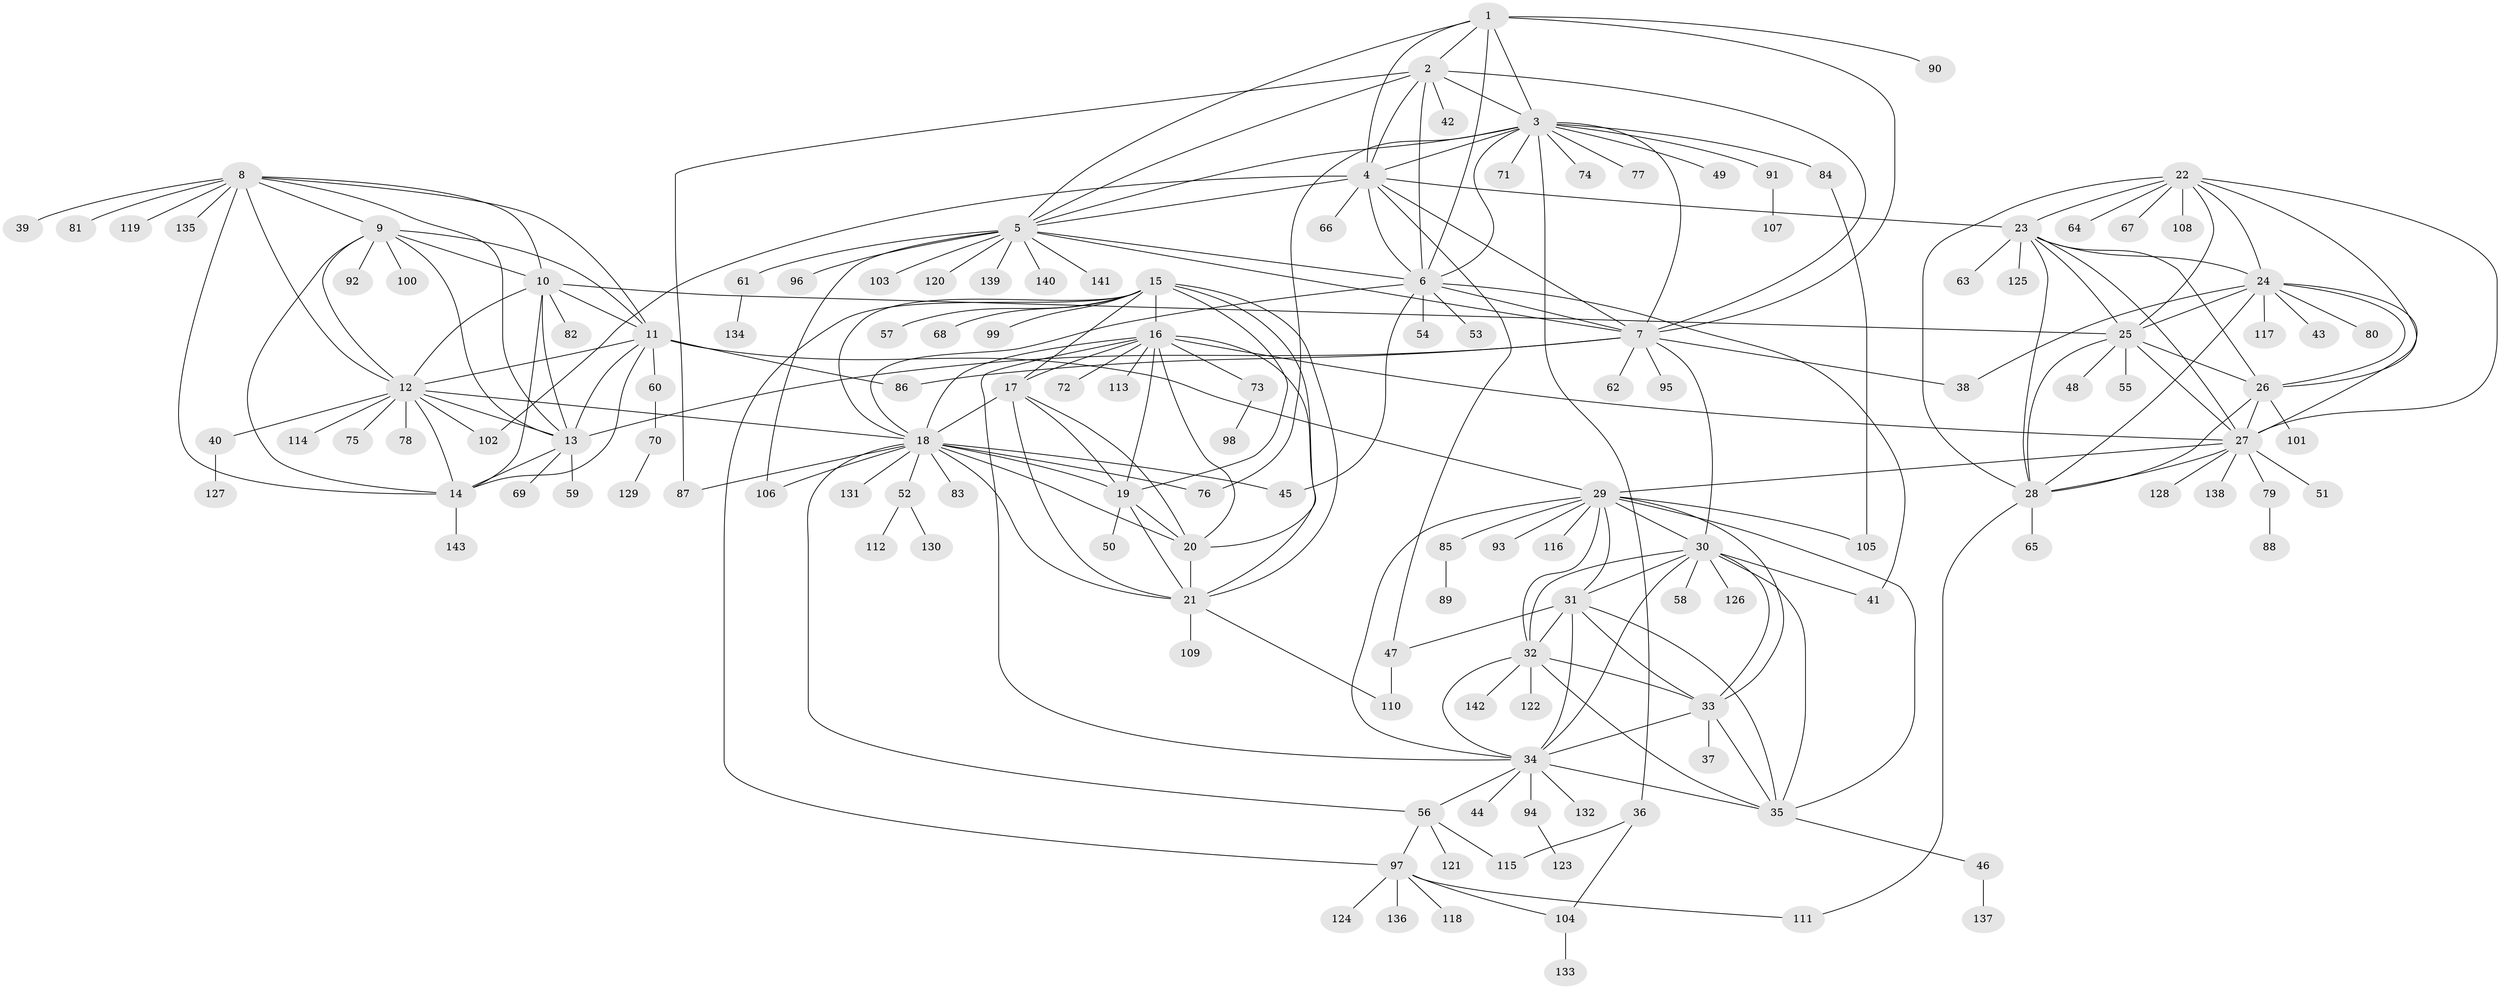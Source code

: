 // Generated by graph-tools (version 1.1) at 2025/02/03/09/25 03:02:46]
// undirected, 143 vertices, 239 edges
graph export_dot {
graph [start="1"]
  node [color=gray90,style=filled];
  1;
  2;
  3;
  4;
  5;
  6;
  7;
  8;
  9;
  10;
  11;
  12;
  13;
  14;
  15;
  16;
  17;
  18;
  19;
  20;
  21;
  22;
  23;
  24;
  25;
  26;
  27;
  28;
  29;
  30;
  31;
  32;
  33;
  34;
  35;
  36;
  37;
  38;
  39;
  40;
  41;
  42;
  43;
  44;
  45;
  46;
  47;
  48;
  49;
  50;
  51;
  52;
  53;
  54;
  55;
  56;
  57;
  58;
  59;
  60;
  61;
  62;
  63;
  64;
  65;
  66;
  67;
  68;
  69;
  70;
  71;
  72;
  73;
  74;
  75;
  76;
  77;
  78;
  79;
  80;
  81;
  82;
  83;
  84;
  85;
  86;
  87;
  88;
  89;
  90;
  91;
  92;
  93;
  94;
  95;
  96;
  97;
  98;
  99;
  100;
  101;
  102;
  103;
  104;
  105;
  106;
  107;
  108;
  109;
  110;
  111;
  112;
  113;
  114;
  115;
  116;
  117;
  118;
  119;
  120;
  121;
  122;
  123;
  124;
  125;
  126;
  127;
  128;
  129;
  130;
  131;
  132;
  133;
  134;
  135;
  136;
  137;
  138;
  139;
  140;
  141;
  142;
  143;
  1 -- 2;
  1 -- 3;
  1 -- 4;
  1 -- 5;
  1 -- 6;
  1 -- 7;
  1 -- 90;
  2 -- 3;
  2 -- 4;
  2 -- 5;
  2 -- 6;
  2 -- 7;
  2 -- 42;
  2 -- 87;
  3 -- 4;
  3 -- 5;
  3 -- 6;
  3 -- 7;
  3 -- 36;
  3 -- 49;
  3 -- 71;
  3 -- 74;
  3 -- 76;
  3 -- 77;
  3 -- 84;
  3 -- 91;
  4 -- 5;
  4 -- 6;
  4 -- 7;
  4 -- 23;
  4 -- 47;
  4 -- 66;
  4 -- 102;
  5 -- 6;
  5 -- 7;
  5 -- 61;
  5 -- 96;
  5 -- 103;
  5 -- 106;
  5 -- 120;
  5 -- 139;
  5 -- 140;
  5 -- 141;
  6 -- 7;
  6 -- 18;
  6 -- 41;
  6 -- 45;
  6 -- 53;
  6 -- 54;
  7 -- 13;
  7 -- 30;
  7 -- 38;
  7 -- 62;
  7 -- 86;
  7 -- 95;
  8 -- 9;
  8 -- 10;
  8 -- 11;
  8 -- 12;
  8 -- 13;
  8 -- 14;
  8 -- 39;
  8 -- 81;
  8 -- 119;
  8 -- 135;
  9 -- 10;
  9 -- 11;
  9 -- 12;
  9 -- 13;
  9 -- 14;
  9 -- 92;
  9 -- 100;
  10 -- 11;
  10 -- 12;
  10 -- 13;
  10 -- 14;
  10 -- 25;
  10 -- 82;
  11 -- 12;
  11 -- 13;
  11 -- 14;
  11 -- 29;
  11 -- 60;
  11 -- 86;
  12 -- 13;
  12 -- 14;
  12 -- 18;
  12 -- 40;
  12 -- 75;
  12 -- 78;
  12 -- 102;
  12 -- 114;
  13 -- 14;
  13 -- 59;
  13 -- 69;
  14 -- 143;
  15 -- 16;
  15 -- 17;
  15 -- 18;
  15 -- 19;
  15 -- 20;
  15 -- 21;
  15 -- 57;
  15 -- 68;
  15 -- 97;
  15 -- 99;
  16 -- 17;
  16 -- 18;
  16 -- 19;
  16 -- 20;
  16 -- 21;
  16 -- 27;
  16 -- 34;
  16 -- 72;
  16 -- 73;
  16 -- 113;
  17 -- 18;
  17 -- 19;
  17 -- 20;
  17 -- 21;
  18 -- 19;
  18 -- 20;
  18 -- 21;
  18 -- 45;
  18 -- 52;
  18 -- 56;
  18 -- 76;
  18 -- 83;
  18 -- 87;
  18 -- 106;
  18 -- 131;
  19 -- 20;
  19 -- 21;
  19 -- 50;
  20 -- 21;
  21 -- 109;
  21 -- 110;
  22 -- 23;
  22 -- 24;
  22 -- 25;
  22 -- 26;
  22 -- 27;
  22 -- 28;
  22 -- 64;
  22 -- 67;
  22 -- 108;
  23 -- 24;
  23 -- 25;
  23 -- 26;
  23 -- 27;
  23 -- 28;
  23 -- 63;
  23 -- 125;
  24 -- 25;
  24 -- 26;
  24 -- 27;
  24 -- 28;
  24 -- 38;
  24 -- 43;
  24 -- 80;
  24 -- 117;
  25 -- 26;
  25 -- 27;
  25 -- 28;
  25 -- 48;
  25 -- 55;
  26 -- 27;
  26 -- 28;
  26 -- 101;
  27 -- 28;
  27 -- 29;
  27 -- 51;
  27 -- 79;
  27 -- 128;
  27 -- 138;
  28 -- 65;
  28 -- 111;
  29 -- 30;
  29 -- 31;
  29 -- 32;
  29 -- 33;
  29 -- 34;
  29 -- 35;
  29 -- 85;
  29 -- 93;
  29 -- 105;
  29 -- 116;
  30 -- 31;
  30 -- 32;
  30 -- 33;
  30 -- 34;
  30 -- 35;
  30 -- 41;
  30 -- 58;
  30 -- 126;
  31 -- 32;
  31 -- 33;
  31 -- 34;
  31 -- 35;
  31 -- 47;
  32 -- 33;
  32 -- 34;
  32 -- 35;
  32 -- 122;
  32 -- 142;
  33 -- 34;
  33 -- 35;
  33 -- 37;
  34 -- 35;
  34 -- 44;
  34 -- 56;
  34 -- 94;
  34 -- 132;
  35 -- 46;
  36 -- 104;
  36 -- 115;
  40 -- 127;
  46 -- 137;
  47 -- 110;
  52 -- 112;
  52 -- 130;
  56 -- 97;
  56 -- 115;
  56 -- 121;
  60 -- 70;
  61 -- 134;
  70 -- 129;
  73 -- 98;
  79 -- 88;
  84 -- 105;
  85 -- 89;
  91 -- 107;
  94 -- 123;
  97 -- 104;
  97 -- 111;
  97 -- 118;
  97 -- 124;
  97 -- 136;
  104 -- 133;
}
